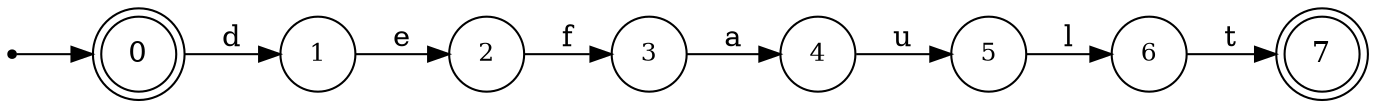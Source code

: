 digraph finite_state_machine {
	rankdir=LR;
	size="10,10"

	node [ shape = doublecircle, label = "0", fontsize  = 14] n0;

	node [ shape = circle, label = "1", fontsize  = 12] n1;
	node [ shape = circle, label = "2", fontsize  = 12] n2;
	node [ shape = circle, label = "3", fontsize  = 12] n3;
	node [ shape = circle, label = "4", fontsize  = 12] n4;
	node [ shape = circle, label = "5", fontsize  = 12] n5;
	node [ shape = circle, label = "6", fontsize  = 12] n6;

	node [ shape = doublecircle, label = "7", fontsize  = 14] n7;

	node [shape = point ]; qi
	qi -> n0;

	n0 -> n1 [ label = "d" ];
	n1 -> n2 [ label = "e" ];
	n2 -> n3 [ label = "f" ];
	n3 -> n4 [ label = "a" ];
	n4 -> n5 [ label = "u" ];
	n5 -> n6 [ label = "l" ];
	n6 -> n7 [ label = "t" ];
}